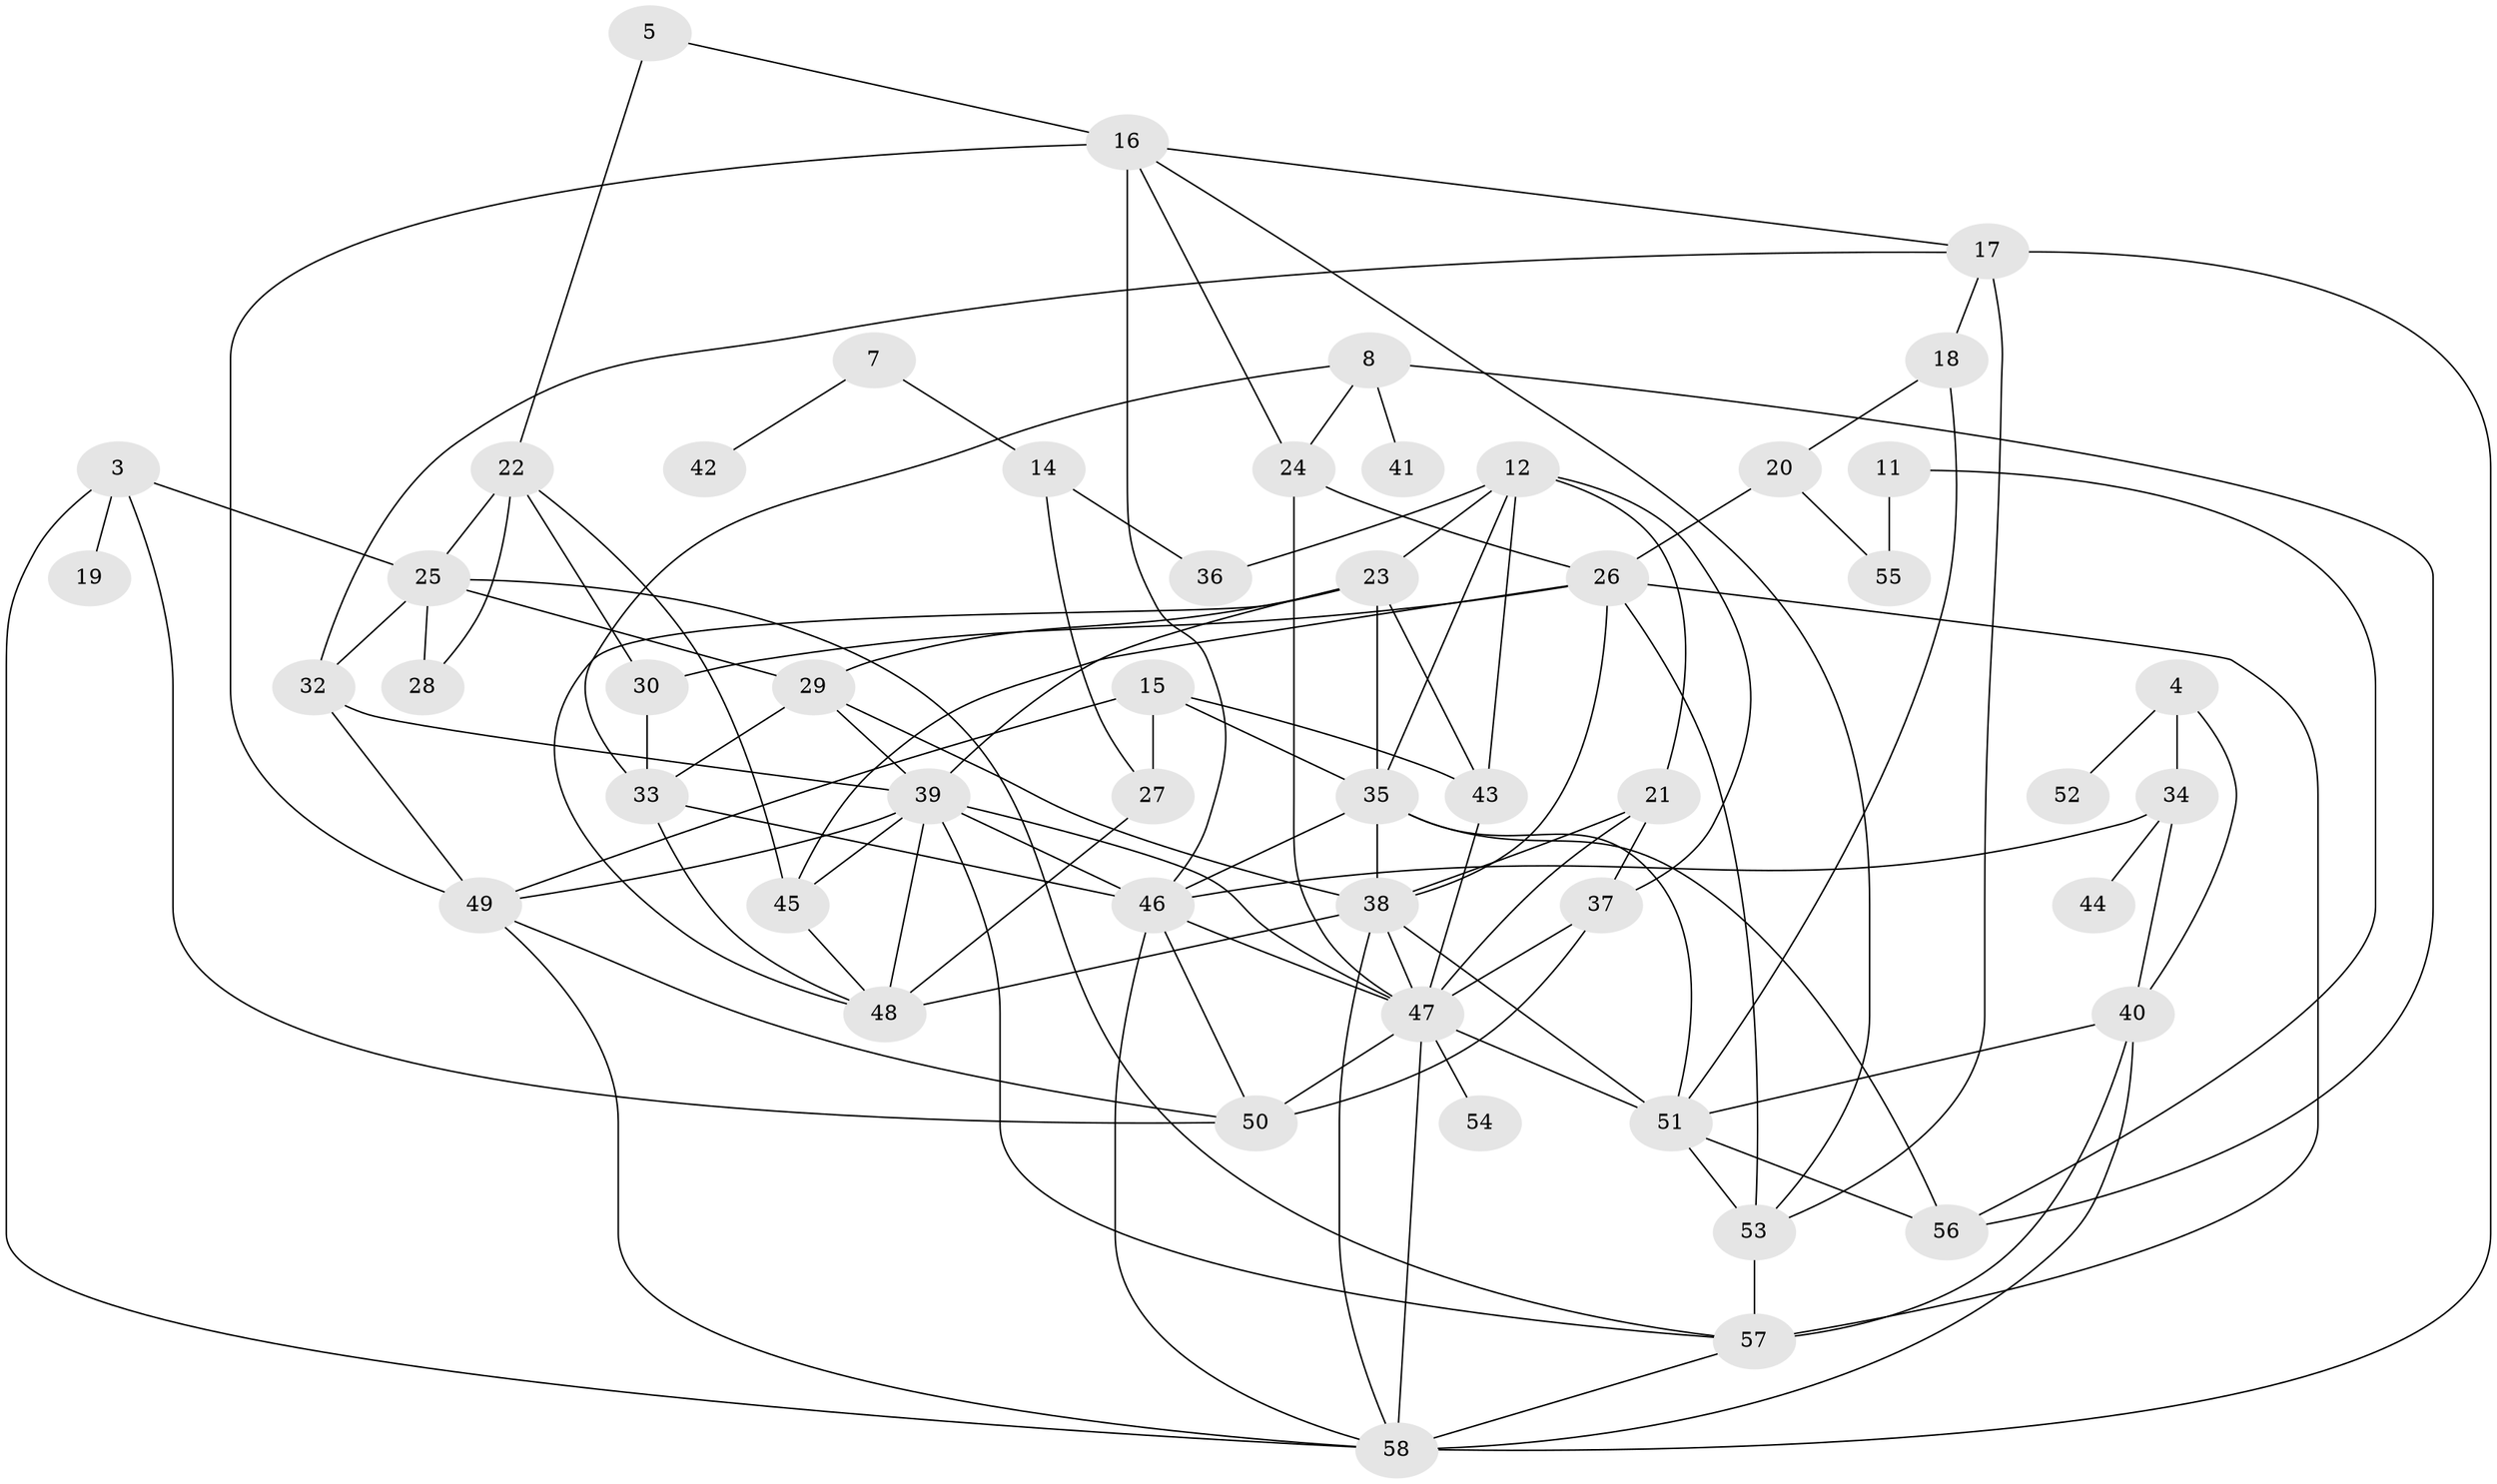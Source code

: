 // original degree distribution, {3: 0.21379310344827587, 0: 0.041379310344827586, 4: 0.14482758620689656, 2: 0.22758620689655173, 1: 0.1793103448275862, 6: 0.07586206896551724, 9: 0.006896551724137931, 5: 0.10344827586206896, 7: 0.006896551724137931}
// Generated by graph-tools (version 1.1) at 2025/35/03/04/25 23:35:45]
// undirected, 51 vertices, 111 edges
graph export_dot {
  node [color=gray90,style=filled];
  3;
  4;
  5;
  7;
  8;
  11;
  12;
  14;
  15;
  16;
  17;
  18;
  19;
  20;
  21;
  22;
  23;
  24;
  25;
  26;
  27;
  28;
  29;
  30;
  32;
  33;
  34;
  35;
  36;
  37;
  38;
  39;
  40;
  41;
  42;
  43;
  44;
  45;
  46;
  47;
  48;
  49;
  50;
  51;
  52;
  53;
  54;
  55;
  56;
  57;
  58;
  3 -- 19 [weight=1.0];
  3 -- 25 [weight=1.0];
  3 -- 50 [weight=1.0];
  3 -- 58 [weight=1.0];
  4 -- 34 [weight=1.0];
  4 -- 40 [weight=1.0];
  4 -- 52 [weight=1.0];
  5 -- 16 [weight=1.0];
  5 -- 22 [weight=1.0];
  7 -- 14 [weight=1.0];
  7 -- 42 [weight=1.0];
  8 -- 24 [weight=1.0];
  8 -- 33 [weight=1.0];
  8 -- 41 [weight=1.0];
  8 -- 56 [weight=1.0];
  11 -- 55 [weight=1.0];
  11 -- 56 [weight=1.0];
  12 -- 21 [weight=1.0];
  12 -- 23 [weight=1.0];
  12 -- 35 [weight=1.0];
  12 -- 36 [weight=1.0];
  12 -- 37 [weight=1.0];
  12 -- 43 [weight=1.0];
  14 -- 27 [weight=1.0];
  14 -- 36 [weight=1.0];
  15 -- 27 [weight=1.0];
  15 -- 35 [weight=1.0];
  15 -- 43 [weight=1.0];
  15 -- 49 [weight=1.0];
  16 -- 17 [weight=1.0];
  16 -- 24 [weight=1.0];
  16 -- 46 [weight=1.0];
  16 -- 49 [weight=2.0];
  16 -- 53 [weight=1.0];
  17 -- 18 [weight=1.0];
  17 -- 32 [weight=1.0];
  17 -- 53 [weight=2.0];
  17 -- 58 [weight=1.0];
  18 -- 20 [weight=1.0];
  18 -- 51 [weight=1.0];
  20 -- 26 [weight=1.0];
  20 -- 55 [weight=1.0];
  21 -- 37 [weight=1.0];
  21 -- 38 [weight=1.0];
  21 -- 47 [weight=1.0];
  22 -- 25 [weight=1.0];
  22 -- 28 [weight=1.0];
  22 -- 30 [weight=1.0];
  22 -- 45 [weight=1.0];
  23 -- 29 [weight=1.0];
  23 -- 35 [weight=1.0];
  23 -- 39 [weight=1.0];
  23 -- 43 [weight=1.0];
  23 -- 48 [weight=2.0];
  24 -- 26 [weight=1.0];
  24 -- 47 [weight=2.0];
  25 -- 28 [weight=1.0];
  25 -- 29 [weight=1.0];
  25 -- 32 [weight=1.0];
  25 -- 57 [weight=1.0];
  26 -- 30 [weight=1.0];
  26 -- 38 [weight=1.0];
  26 -- 45 [weight=2.0];
  26 -- 53 [weight=2.0];
  26 -- 57 [weight=1.0];
  27 -- 48 [weight=1.0];
  29 -- 33 [weight=1.0];
  29 -- 38 [weight=1.0];
  29 -- 39 [weight=1.0];
  30 -- 33 [weight=1.0];
  32 -- 39 [weight=2.0];
  32 -- 49 [weight=1.0];
  33 -- 46 [weight=1.0];
  33 -- 48 [weight=1.0];
  34 -- 40 [weight=1.0];
  34 -- 44 [weight=1.0];
  34 -- 46 [weight=2.0];
  35 -- 38 [weight=1.0];
  35 -- 46 [weight=1.0];
  35 -- 51 [weight=1.0];
  35 -- 56 [weight=1.0];
  37 -- 47 [weight=1.0];
  37 -- 50 [weight=2.0];
  38 -- 47 [weight=1.0];
  38 -- 48 [weight=2.0];
  38 -- 51 [weight=1.0];
  38 -- 58 [weight=1.0];
  39 -- 45 [weight=1.0];
  39 -- 46 [weight=1.0];
  39 -- 47 [weight=1.0];
  39 -- 48 [weight=2.0];
  39 -- 49 [weight=1.0];
  39 -- 57 [weight=1.0];
  40 -- 51 [weight=1.0];
  40 -- 57 [weight=2.0];
  40 -- 58 [weight=1.0];
  43 -- 47 [weight=2.0];
  45 -- 48 [weight=1.0];
  46 -- 47 [weight=1.0];
  46 -- 50 [weight=1.0];
  46 -- 58 [weight=1.0];
  47 -- 50 [weight=1.0];
  47 -- 51 [weight=1.0];
  47 -- 54 [weight=1.0];
  47 -- 58 [weight=2.0];
  49 -- 50 [weight=1.0];
  49 -- 58 [weight=1.0];
  51 -- 53 [weight=2.0];
  51 -- 56 [weight=1.0];
  53 -- 57 [weight=1.0];
  57 -- 58 [weight=1.0];
}
